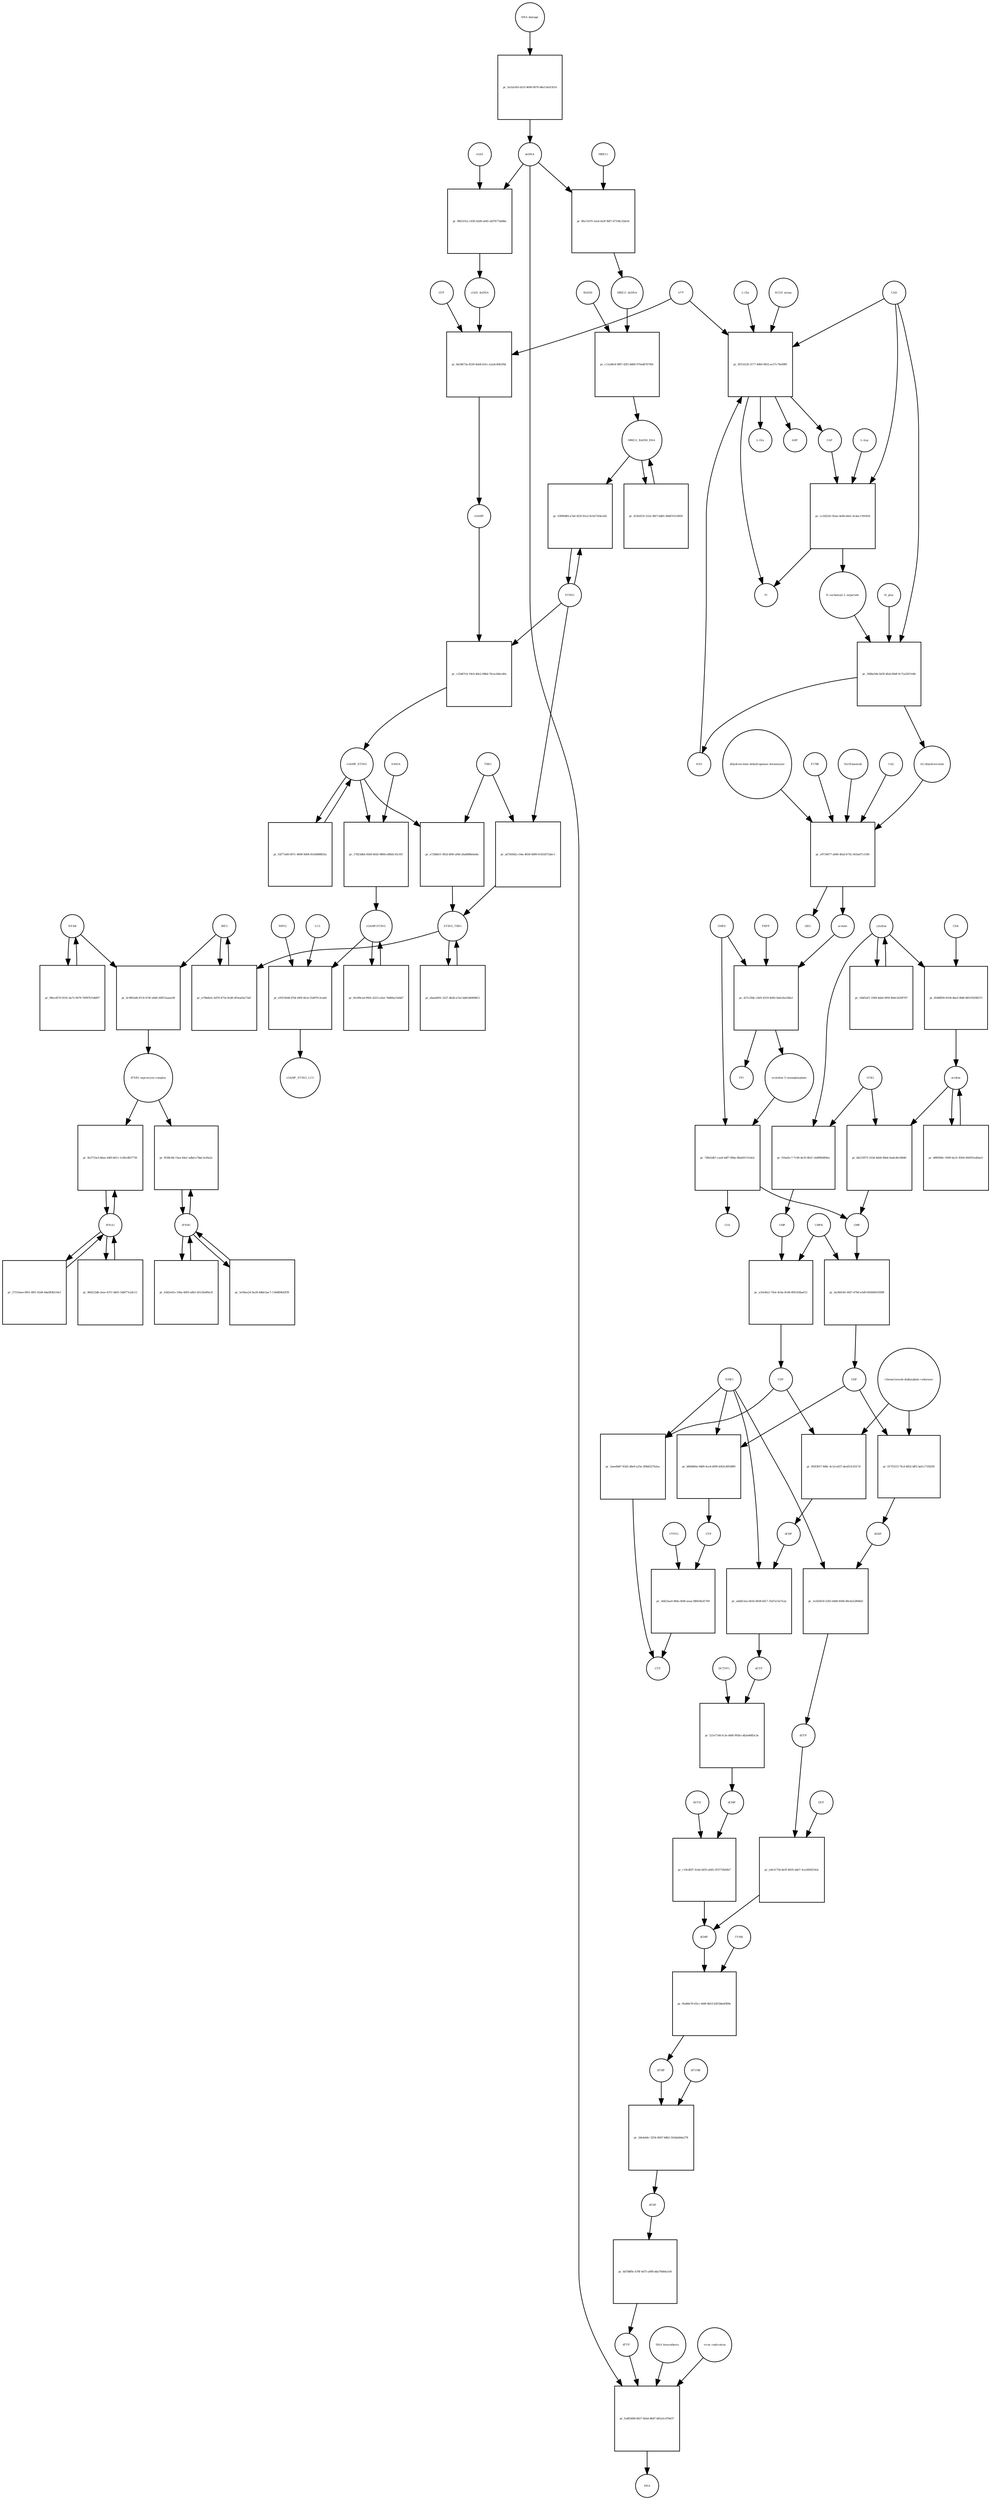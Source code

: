 strict digraph  {
"NF-kB" [annotation="urn_miriam_obo.go_GO%3A0071159", bipartite=0, cls=complex, fontsize=4, label="NF-kB", shape=circle];
"pr_4c9852d6-d7c8-474f-a9d0-26ff15aaea38" [annotation="", bipartite=1, cls=process, fontsize=4, label="pr_4c9852d6-d7c8-474f-a9d0-26ff15aaea38", shape=square];
"IFNB1 expression complex" [annotation="", bipartite=0, cls=complex, fontsize=4, label="IFNB1 expression complex", shape=circle];
IRF3 [annotation="urn_miriam_hgnc_6118|urn_miriam_uniprot_Q14653|urn_miriam_ensembl_ENSG00000126456|urn_miriam_refseq_NM_001571|urn_miriam_hgnc.symbol_IRF3|urn_miriam_ncbigene_3661", bipartite=0, cls="macromolecule multimer", fontsize=4, label=IRF3, shape=circle];
dCDP [annotation="urn_miriam_obo.chebi_CHEBI%3A28846", bipartite=0, cls="simple chemical", fontsize=4, label=dCDP, shape=circle];
"pr_addd12ea-b61b-4838-b617-35d7a15e7e2a" [annotation="", bipartite=1, cls=process, fontsize=4, label="pr_addd12ea-b61b-4838-b617-35d7a15e7e2a", shape=square];
dCTP [annotation="urn_miriam_obo.chebi_CHEBI%3A16311", bipartite=0, cls="simple chemical", fontsize=4, label=dCTP, shape=circle];
NME1 [annotation="urn_miriam_uniprot_P15531|urn_miriam_hgnc_7849", bipartite=0, cls=macromolecule, fontsize=4, label=NME1, shape=circle];
uridine [annotation="urn_miriam_obo.chebi_CHEBI%3A16704", bipartite=0, cls="simple chemical", fontsize=4, label=uridine, shape=circle];
"pr_bb233975-163d-4dd4-9bb4-0ada3bcfd846" [annotation="", bipartite=1, cls=process, fontsize=4, label="pr_bb233975-163d-4dd4-9bb4-0ada3bcfd846", shape=square];
UMP [annotation="urn_miriam_obo.chebi_CHEBI%3A57865", bipartite=0, cls="simple chemical", fontsize=4, label=UMP, shape=circle];
UCK2 [annotation="urn_miriam_uniprot_Q9HA47|urn_miriam_hgnc_HGNC%3A12562", bipartite=0, cls=macromolecule, fontsize=4, label=UCK2, shape=circle];
"orotidine 5'-monophosphate" [annotation="urn_miriam_obo.chebi_CHEBI%3A15842", bipartite=0, cls="simple chemical", fontsize=4, label="orotidine 5'-monophosphate", shape=circle];
"pr_7d9a5db7-caab-4df7-90ba-86ab911514e4" [annotation="", bipartite=1, cls=process, fontsize=4, label="pr_7d9a5db7-caab-4df7-90ba-86ab911514e4", shape=square];
UMPS [annotation="urn_miriam_ncbigene_7372|urn_miriam_refseq_NM_000373|urn_miriam_hgnc.symbol_UMPS|urn_miriam_hgnc_12563|urn_miriam_ensembl_ENSG00000114491|urn_miriam_uniprot_P11172", bipartite=0, cls="macromolecule multimer", fontsize=4, label=UMPS, shape=circle];
CO2 [annotation="urn_miriam_obo.chebi_CHEBI%3A16526", bipartite=0, cls="simple chemical", fontsize=4, label=CO2, shape=circle];
UTP [annotation="urn_miriam_obo.chebi_CHEBI%3A15713", bipartite=0, cls="simple chemical", fontsize=4, label=UTP, shape=circle];
"pr_3d423aa4-964a-4fd0-aeaa-f8843fed1769" [annotation="", bipartite=1, cls=process, fontsize=4, label="pr_3d423aa4-964a-4fd0-aeaa-f8843fed1769", shape=square];
CTP [annotation="urn_miriam_obo.chebi_CHEBI%3A17677", bipartite=0, cls="simple chemical", fontsize=4, label=CTP, shape=circle];
CTPS1 [annotation="urn_miriam_hgnc_HGNC%3A2519|urn_miriam_uniprot_P17812", bipartite=0, cls=macromolecule, fontsize=4, label=CTPS1, shape=circle];
UDP [annotation="urn_miriam_obo.chebi_CHEBI%3A17659", bipartite=0, cls="simple chemical", fontsize=4, label=UDP, shape=circle];
"pr_017f3215-7fcd-4852-bff2-befc171f4295" [annotation="", bipartite=1, cls=process, fontsize=4, label="pr_017f3215-7fcd-4852-bff2-befc171f4295", shape=square];
dUDP [annotation="urn_miriam_obo.chebi_CHEBI%3A28850", bipartite=0, cls="simple chemical", fontsize=4, label=dUDP, shape=circle];
"ribonucleoside-diphosphate reductase" [annotation="urn_miriam_brenda_1.17.4.1|urn_miriam_obo.go_GO%3A0005971", bipartite=0, cls=complex, fontsize=4, label="ribonucleoside-diphosphate reductase", shape=circle];
IFNB1 [annotation="urn_miriam_ensembl_ENSG00000171855|urn_miriam_hgnc.symbol_IFNB1|urn_miriam_hgnc_5434|urn_miriam_uniprot_P01574|urn_miriam_refseq_NM_002176|urn_miriam_ncbigene_3456", bipartite=0, cls=macromolecule, fontsize=4, label=IFNB1, shape=circle];
"pr_ff2f8c84-15aa-44a1-adbd-e7bbc2a30a2c" [annotation="", bipartite=1, cls=process, fontsize=4, label="pr_ff2f8c84-15aa-44a1-adbd-e7bbc2a30a2c", shape=square];
"pr_4a38d144-3647-479d-a5d9-092668105098" [annotation="", bipartite=1, cls=process, fontsize=4, label="pr_4a38d144-3647-479d-a5d9-092668105098", shape=square];
CMPK [annotation="urn_miriam_uniprot_P30085|urn_miriam_hgnc_HGNC%3A18170", bipartite=0, cls=macromolecule, fontsize=4, label=CMPK, shape=circle];
"cGAMP-STING" [annotation="", bipartite=0, cls=complex, fontsize=4, label="cGAMP-STING", shape=circle];
"pr_9e189cad-99d1-4223-a3ee-76d66a1544d7" [annotation="", bipartite=1, cls=process, fontsize=4, label="pr_9e189cad-99d1-4223-a3ee-76d66a1544d7", shape=square];
IFNA1 [annotation="urn_miriam_hgnc.symbol_IFNA1|urn_miriam_ncbigene_3439|urn_miriam_refseq_NM_024013|urn_miriam_uniprot_P01562|urn_miriam_hgnc_5417|urn_miriam_ensembl_ENSG00000197919", bipartite=0, cls=macromolecule, fontsize=4, label=IFNA1, shape=circle];
"pr_9e2733a3-b6ae-44f0-b611-1c0b1d837756" [annotation="", bipartite=1, cls=process, fontsize=4, label="pr_9e2733a3-b6ae-44f0-b611-1c0b1d837756", shape=square];
"pr_488584fc-5009-4a31-8304-004591a40ae3" [annotation="", bipartite=1, cls=process, fontsize=4, label="pr_488584fc-5009-4a31-8304-004591a40ae3", shape=square];
CDP [annotation="urn_miriam_obo.chebi_CHEBI%3A17239", bipartite=0, cls="simple chemical", fontsize=4, label=CDP, shape=circle];
"pr_f83f3657-9d8c-4c1d-a027-dee813c9317d" [annotation="", bipartite=1, cls=process, fontsize=4, label="pr_f83f3657-9d8c-4c1d-a027-dee813c9317d", shape=square];
"pr_2aee6b87-83d2-48e9-a25a-5f0b6327b2ea" [annotation="", bipartite=1, cls=process, fontsize=4, label="pr_2aee6b87-83d2-48e9-a25a-5f0b6327b2ea", shape=square];
dTDP [annotation="urn_miriam_obo.chebi_CHEBI%3A18075", bipartite=0, cls="simple chemical", fontsize=4, label=dTDP, shape=circle];
"pr_6d7d8f8c-b78f-4d73-a9f8-dda79d44a1e8" [annotation="", bipartite=1, cls=process, fontsize=4, label="pr_6d7d8f8c-b78f-4d73-a9f8-dda79d44a1e8", shape=square];
dTTP [annotation="urn_miriam_obo.chebi_CHEBI%3A18077", bipartite=0, cls="simple chemical", fontsize=4, label=dTTP, shape=circle];
CMP [annotation="urn_miriam_obo.chebi_CHEBI%3A17361", bipartite=0, cls="simple chemical", fontsize=4, label=CMP, shape=circle];
"pr_a33e4fa2-745e-4c8a-9c9d-0f9c028aef12" [annotation="", bipartite=1, cls=process, fontsize=4, label="pr_a33e4fa2-745e-4c8a-9c9d-0f9c028aef12", shape=square];
dUMP [annotation="urn_miriam_obo.chebi_CHEBI%3A17622", bipartite=0, cls="simple chemical", fontsize=4, label=dUMP, shape=circle];
"pr_f6a88a76-63cc-444f-8b53-b2f1b6a8300e" [annotation="", bipartite=1, cls=process, fontsize=4, label="pr_f6a88a76-63cc-444f-8b53-b2f1b6a8300e", shape=square];
dTMP [annotation="urn_miriam_obo.chebi_CHEBI%3A17013", bipartite=0, cls="simple chemical", fontsize=4, label=dTMP, shape=circle];
TYMS [annotation="urn_miriam_uniprot_P04818|urn_miriam_hgnc_HGNC%3A12441", bipartite=0, cls=macromolecule, fontsize=4, label=TYMS, shape=circle];
dsDNA [annotation="urn_miriam_obo.chebi_CHEBI%3A75909", bipartite=0, cls="simple chemical", fontsize=4, label=dsDNA, shape=circle];
"pr_fa48349d-6027-40a4-86d7-b81a5c47b637" [annotation="", bipartite=1, cls=process, fontsize=4, label="pr_fa48349d-6027-40a4-86d7-b81a5c47b637", shape=square];
DNA [annotation="", bipartite=0, cls="nucleic acid feature", fontsize=4, label=DNA, shape=circle];
"DNA biosynthesis" [annotation="urn_miriam_obo.go_GO%3A0071897", bipartite=0, cls=phenotype, fontsize=4, label="DNA biosynthesis", shape=circle];
"virus replication" [annotation="urn_miriam_obo.go_GO%3A0019079", bipartite=0, cls=phenotype, fontsize=4, label="virus replication", shape=circle];
MRE11_RAD50_DNA [annotation="", bipartite=0, cls=complex, fontsize=4, label=MRE11_RAD50_DNA, shape=circle];
"pr_410a921f-222e-4fb7-bdb5-5b8d7e514950" [annotation="", bipartite=1, cls=process, fontsize=4, label="pr_410a921f-222e-4fb7-bdb5-5b8d7e514950", shape=square];
"pr_521e7146-fc3e-466f-993b-c4b3e6083c3e" [annotation="", bipartite=1, cls=process, fontsize=4, label="pr_521e7146-fc3e-466f-993b-c4b3e6083c3e", shape=square];
dCMP [annotation="urn_miriam_obo.chebi_CHEBI%3A15918", bipartite=0, cls="simple chemical", fontsize=4, label=dCMP, shape=circle];
DCTPP1 [annotation="urn_miriam_uniprot_Q9H773|urn_miriam_hgnc_HGNC%3A28777", bipartite=0, cls=macromolecule, fontsize=4, label=DCTPP1, shape=circle];
"pr_5e58ae24-9a28-4d8d-bac7-134d894d3f39" [annotation="", bipartite=1, cls=process, fontsize=4, label="pr_5e58ae24-9a28-4d8d-bac7-134d894d3f39", shape=square];
"pr_63d2e41e-106a-4005-a8b1-d512fa6f6e2f" [annotation="", bipartite=1, cls=process, fontsize=4, label="pr_63d2e41e-106a-4005-a8b1-d512fa6f6e2f", shape=square];
ATP [annotation="urn_miriam_obo.chebi_CHEBI%3A15422", bipartite=0, cls="simple chemical", fontsize=4, label=ATP, shape=circle];
"pr_bb34673a-8230-4eb8-b31c-a2a4c40b1f6d" [annotation="", bipartite=1, cls=process, fontsize=4, label="pr_bb34673a-8230-4eb8-b31c-a2a4c40b1f6d", shape=square];
GTP [annotation="urn_miriam_obo.chebi_CHEBI%3A15996", bipartite=0, cls="simple chemical", fontsize=4, label=GTP, shape=circle];
cGAMP [annotation="urn_miriam_obo.chebi_CHEBI%3A75947", bipartite=0, cls="simple chemical", fontsize=4, label=cGAMP, shape=circle];
cGAS_dsDNA [annotation=urn_miriam_pubmed_28363908, bipartite=0, cls=complex, fontsize=4, label=cGAS_dsDNA, shape=circle];
cytidine [annotation="urn_miriam_obo.chebi_CHEBI%3A17562", bipartite=0, cls="simple chemical", fontsize=4, label=cytidine, shape=circle];
"pr_f16ad1c7-7c69-4e35-8b1f-14df96fd69ee" [annotation="", bipartite=1, cls=process, fontsize=4, label="pr_f16ad1c7-7c69-4e35-8b1f-14df96fd69ee", shape=square];
"pr_c25467c6-19c6-40e2-99bd-70cec60ecd0a" [annotation="", bipartite=1, cls=process, fontsize=4, label="pr_c25467c6-19c6-40e2-99bd-70cec60ecd0a", shape=square];
STING [annotation=urn_miriam_uniprot_Q86WV6, bipartite=0, cls="macromolecule multimer", fontsize=4, label=STING, shape=circle];
cGAMP_STING [annotation="urn_miriam_obo.go_GO%3A1990231", bipartite=0, cls=complex, fontsize=4, label=cGAMP_STING, shape=circle];
"L-Gln" [annotation="urn_miriam_obo.chebi_CHEBI%3A18050", bipartite=0, cls="simple chemical", fontsize=4, label="L-Gln", shape=circle];
"pr_0f314126-3177-40b9-9832-ac57c79e09f0" [annotation="", bipartite=1, cls=process, fontsize=4, label="pr_0f314126-3177-40b9-9832-ac57c79e09f0", shape=square];
CAP [annotation="urn_miriam_obo.chebi_CHEBI%3A17672", bipartite=0, cls="simple chemical", fontsize=4, label=CAP, shape=circle];
CAD [annotation="urn_miriam_refseq_NM_001306079|urn_miriam_hgnc_1424|urn_miriam_hgnc.symbol_CAD|urn_miriam_uniprot_P27708|urn_miriam_ncbigene_790|urn_miriam_ensembl_ENSG00000084774", bipartite=0, cls=macromolecule, fontsize=4, label=CAD, shape=circle];
HCO3_minus [annotation="urn_miriam_obo.chebi_CHEBI%3A17544", bipartite=0, cls="simple chemical", fontsize=4, label=HCO3_minus, shape=circle];
H2O [annotation="urn_miriam_obo.chebi_CHEBI%3A15377", bipartite=0, cls="simple chemical", fontsize=4, label=H2O, shape=circle];
"L-Glu" [annotation="urn_miriam_obo.chebi_CHEBI%3A16015", bipartite=0, cls="simple chemical", fontsize=4, label="L-Glu", shape=circle];
ADP [annotation="urn_miriam_obo.chebi_CHEBI%3A16761", bipartite=0, cls="simple chemical", fontsize=4, label=ADP, shape=circle];
Pi [annotation="urn_miriam_obo.chebi_CHEBI%3A18367", bipartite=0, cls="simple chemical", fontsize=4, label=Pi, shape=circle];
"pr_bfb8480a-9489-4ce4-bf99-d363c80548f9" [annotation="", bipartite=1, cls=process, fontsize=4, label="pr_bfb8480a-9489-4ce4-bf99-d363c80548f9", shape=square];
"N-carbamoyl-L-aspartate" [annotation="urn_miriam_obo.chebi_CHEBI%3A32814", bipartite=0, cls="simple chemical", fontsize=4, label="N-carbamoyl-L-aspartate", shape=circle];
"pr_394be59e-b03f-4fab-80df-0c71a2937e6b" [annotation="", bipartite=1, cls=process, fontsize=4, label="pr_394be59e-b03f-4fab-80df-0c71a2937e6b", shape=square];
"(S)-dihydroorotate" [annotation="urn_miriam_obo.chebi_CHEBI%3A30864", bipartite=0, cls="simple chemical", fontsize=4, label="(S)-dihydroorotate", shape=circle];
H_plus [annotation="urn_miriam_obo.chebi_CHEBI%3A15378", bipartite=0, cls="simple chemical", fontsize=4, label=H_plus, shape=circle];
"pr_99ecd570-9191-4a72-9079-76997b7e8d97" [annotation="", bipartite=1, cls=process, fontsize=4, label="pr_99ecd570-9191-4a72-9079-76997b7e8d97", shape=square];
"pr_9b0223db-2eee-437c-b601-5dbf77e2dc12" [annotation="", bipartite=1, cls=process, fontsize=4, label="pr_9b0223db-2eee-437c-b601-5dbf77e2dc12", shape=square];
TBK1 [annotation="urn_miriam_hgnc.symbol_TBK1|urn_miriam_ensembl_ENSG00000183735|urn_miriam_uniprot_Q9UHD2|urn_miriam_refseq_NM_013254|urn_miriam_hgnc_11584|urn_miriam_ncbigene_29110", bipartite=0, cls=macromolecule, fontsize=4, label=TBK1, shape=circle];
"pr_e728b651-9f2d-4f60-af6d-26a8888ebe8a" [annotation="", bipartite=1, cls=process, fontsize=4, label="pr_e728b651-9f2d-4f60-af6d-26a8888ebe8a", shape=square];
STING_TBK1 [annotation=urn_miriam_pubmed_30842653, bipartite=0, cls=complex, fontsize=4, label=STING_TBK1, shape=circle];
"pr_63900df4-a7a6-452f-81a3-0c0a7204ce82" [annotation="", bipartite=1, cls=process, fontsize=4, label="pr_63900df4-a7a6-452f-81a3-0c0a7204ce82", shape=square];
"pr_27510aee-6f61-4f61-92d4-4da083b154cf" [annotation="", bipartite=1, cls=process, fontsize=4, label="pr_27510aee-6f61-4f61-92d4-4da083b154cf", shape=square];
"pr_f8b5101a-1456-42d9-a845-afd7677ab8be" [annotation="", bipartite=1, cls=process, fontsize=4, label="pr_f8b5101a-1456-42d9-a845-afd7677ab8be", shape=square];
cGAS [annotation="urn_miriam_ensembl_ENSG00000164430|urn_miriam_hgnc_21367|urn_miriam_ncbigene_115004|urn_miriam_uniprot_Q8N884|urn_miriam_hgnc.symbol_CGAS|urn_miriam_refseq_NM_138441", bipartite=0, cls=macromolecule, fontsize=4, label=cGAS, shape=circle];
"pr_ebaab091-3227-4b2b-a7a2-bd0cb6969811" [annotation="", bipartite=1, cls=process, fontsize=4, label="pr_ebaab091-3227-4b2b-a7a2-bd0cb6969811", shape=square];
orotate [annotation="urn_miriam_obo.chebi_CHEBI%3A30839", bipartite=0, cls="simple chemical", fontsize=4, label=orotate, shape=circle];
"pr_427c294c-cb05-4319-8285-9afe2fa328a3" [annotation="", bipartite=1, cls=process, fontsize=4, label="pr_427c294c-cb05-4319-8285-9afe2fa328a3", shape=square];
PRPP [annotation="urn_miriam_obo.chebi_CHEBI%3A17111", bipartite=0, cls="simple chemical", fontsize=4, label=PRPP, shape=circle];
PPi [annotation="urn_miriam_obo.chebi_CHEBI%3A18361", bipartite=0, cls="simple chemical", fontsize=4, label=PPi, shape=circle];
"pr_16bf2ef1-3369-4da6-985f-80dc2430f767" [annotation="", bipartite=1, cls=process, fontsize=4, label="pr_16bf2ef1-3369-4da6-985f-80dc2430f767", shape=square];
"pr_a79b4b3c-6d70-475e-8c80-4f5ea62a73d1" [annotation="", bipartite=1, cls=process, fontsize=4, label="pr_a79b4b3c-6d70-475e-8c80-4f5ea62a73d1", shape=square];
"pr_02f77a80-407c-4608-9d04-81d3688ffd1a" [annotation="", bipartite=1, cls=process, fontsize=4, label="pr_02f77a80-407c-4608-9d04-81d3688ffd1a", shape=square];
RAD50 [annotation="urn_miriam_ncbigene_10111|urn_miriam_refseq_NM_005732|urn_miriam_uniprot_Q92878|urn_miriam_hgnc.symbol_RAD50|urn_miriam_ensembl_ENSG00000113522|urn_miriam_hgnc_9816", bipartite=0, cls="macromolecule multimer", fontsize=4, label=RAD50, shape=circle];
"pr_c11a48c8-9f87-42f5-b860-070a4876749c" [annotation="", bipartite=1, cls=process, fontsize=4, label="pr_c11a48c8-9f87-42f5-b860-070a4876749c", shape=square];
MRE11_dsDNA [annotation="urn_miriam_obo.go_GO%3A0003690", bipartite=0, cls=complex, fontsize=4, label=MRE11_dsDNA, shape=circle];
"pr_e9734077-a840-4fad-b71b-341bef7c1590" [annotation="", bipartite=1, cls=process, fontsize=4, label="pr_e9734077-a840-4fad-b71b-341bef7c1590", shape=square];
"dihydroorotate dehydrogenase holoenzyme" [annotation="urn_miriam_ncbigene_1723|urn_miriam_hgnc_HGNC%3A2867|urn_miriam_hgnc.symbol_DHODH", bipartite=0, cls="simple chemical", fontsize=4, label="dihydroorotate dehydrogenase holoenzyme", shape=circle];
P1788 [annotation=urn_miriam_pubmed_31740051, bipartite=0, cls="simple chemical", fontsize=4, label=P1788, shape=circle];
Teriflunomide [annotation=urn_miriam_drugbank_DB08880, bipartite=0, cls="simple chemical", fontsize=4, label=Teriflunomide, shape=circle];
CoQ [annotation="urn_miriam_obo.chebi_CHEBI%3A16389", bipartite=0, cls="simple chemical", fontsize=4, label=CoQ, shape=circle];
QH2 [annotation="urn_miriam_obo.chebi_CHEBI%3A17976", bipartite=0, cls="simple chemical", fontsize=4, label=QH2, shape=circle];
"pr_1e3d3618-5283-44d0-8566-86c6a52806d3" [annotation="", bipartite=1, cls=process, fontsize=4, label="pr_1e3d3618-5283-44d0-8566-86c6a52806d3", shape=square];
dUTP [annotation="urn_miriam_obo.chebi_CHEBI%3A17625", bipartite=0, cls="simple chemical", fontsize=4, label=dUTP, shape=circle];
"pr_8548ff00-8194-4ba5-9b8f-8851f0298373" [annotation="", bipartite=1, cls=process, fontsize=4, label="pr_8548ff00-8194-4ba5-9b8f-8851f0298373", shape=square];
CDA [annotation="urn_miriam_uniprot_P32320|urn_miriam_ncbigene_978|urn_miriam_refseq_NM_001785|urn_miriam_ensembl_ENSG00000158825|urn_miriam_hgnc.symbol_CDA|urn_miriam_hgnc_1712", bipartite=0, cls=macromolecule, fontsize=4, label=CDA, shape=circle];
"pr_a9e2175b-8e5f-4835-a6b7-3ca34942542e" [annotation="", bipartite=1, cls=process, fontsize=4, label="pr_a9e2175b-8e5f-4835-a6b7-3ca34942542e", shape=square];
DUT [annotation="urn_miriam_hgnc_HGNC%3A3078|urn_miriam_uniprot_P33316", bipartite=0, cls=macromolecule, fontsize=4, label=DUT, shape=circle];
"pr_e9315b58-d7bf-495f-8e1e-f2d97fc3cab4" [annotation="", bipartite=1, cls=process, fontsize=4, label="pr_e9315b58-d7bf-495f-8e1e-f2d97fc3cab4", shape=square];
LC3 [annotation="", bipartite=0, cls=macromolecule, fontsize=4, label=LC3, shape=circle];
cGAMP_STING_LC3 [annotation="", bipartite=0, cls=complex, fontsize=4, label=cGAMP_STING_LC3, shape=circle];
WIPI2 [annotation="urn_miriam_refseq_NM_015610|urn_miriam_hgnc_32225|urn_miriam_hgnc.symbol_WIPI2|urn_miriam_ensembl_ENSG00000157954|urn_miriam_ncbigene_26100|urn_miriam_uniprot_Q9Y4P8", bipartite=0, cls=macromolecule, fontsize=4, label=WIPI2, shape=circle];
"pr_cc2d2241-82ae-4e6b-b0a1-6cdac139165d" [annotation="", bipartite=1, cls=process, fontsize=4, label="pr_cc2d2241-82ae-4e6b-b0a1-6cdac139165d", shape=square];
"L-Asp" [annotation="urn_miriam_obo.chebi_CHEBI%3A29991", bipartite=0, cls="simple chemical", fontsize=4, label="L-Asp", shape=circle];
"pr_8fa11b79-1eed-4a3f-9bf7-d7194c32dcfe" [annotation="", bipartite=1, cls=process, fontsize=4, label="pr_8fa11b79-1eed-4a3f-9bf7-d7194c32dcfe", shape=square];
MRE11 [annotation="urn_miriam_hgnc.symbol_MRE11|urn_miriam_ncbigene_4361|urn_miriam_uniprot_P49959|urn_miriam_ensembl_ENSG00000020922|urn_miriam_refseq_NM_005591|urn_miriam_hgnc_7230", bipartite=0, cls="macromolecule multimer", fontsize=4, label=MRE11, shape=circle];
"pr_2de4ebfc-3254-4947-b8b2-543dabb6a278" [annotation="", bipartite=1, cls=process, fontsize=4, label="pr_2de4ebfc-3254-4947-b8b2-543dabb6a278", shape=square];
dTYMK [annotation="urn_miriam_uniprot_P23919|urn_miriam_hgnc_HGNC%3A3061", bipartite=0, cls=macromolecule, fontsize=4, label=dTYMK, shape=circle];
"pr_17823db4-05b9-4620-9884-e8fb0c35c91f" [annotation="", bipartite=1, cls=process, fontsize=4, label="pr_17823db4-05b9-4620-9884-e8fb0c35c91f", shape=square];
SAR1A [annotation="urn_miriam_uniprot_Q9NR31|urn_miriam_ensembl_ENSG00000079332|urn_miriam_hgnc_10534|urn_miriam_hgnc.symbol_SAR1A|urn_miriam_refseq_NM_001142648|urn_miriam_ncbigene_56681", bipartite=0, cls=macromolecule, fontsize=4, label=SAR1A, shape=circle];
"pr_a67b50d2-c54a-4658-9d99-61452072dec1" [annotation="", bipartite=1, cls=process, fontsize=4, label="pr_a67b50d2-c54a-4658-9d99-61452072dec1", shape=square];
"pr_5e32e505-d51f-4690-9070-d6e15a015f14" [annotation="", bipartite=1, cls=process, fontsize=4, label="pr_5e32e505-d51f-4690-9070-d6e15a015f14", shape=square];
"DNA damage" [annotation="", bipartite=0, cls=phenotype, fontsize=4, label="DNA damage", shape=circle];
"pr_c18cdfd7-5cbd-4455-a045-2f1f71fb04b7" [annotation="", bipartite=1, cls=process, fontsize=4, label="pr_c18cdfd7-5cbd-4455-a045-2f1f71fb04b7", shape=square];
DCTD [annotation="urn_miriam_uniprot_P32321|urn_miriam_hgnc_HGNC%3A2710", bipartite=0, cls=macromolecule, fontsize=4, label=DCTD, shape=circle];
"NF-kB" -> "pr_4c9852d6-d7c8-474f-a9d0-26ff15aaea38"  [annotation="", interaction_type=consumption];
"NF-kB" -> "pr_99ecd570-9191-4a72-9079-76997b7e8d97"  [annotation="", interaction_type=consumption];
"pr_4c9852d6-d7c8-474f-a9d0-26ff15aaea38" -> "IFNB1 expression complex"  [annotation="", interaction_type=production];
"IFNB1 expression complex" -> "pr_ff2f8c84-15aa-44a1-adbd-e7bbc2a30a2c"  [annotation=urn_miriam_pubmed_20610653, interaction_type=stimulation];
"IFNB1 expression complex" -> "pr_9e2733a3-b6ae-44f0-b611-1c0b1d837756"  [annotation=urn_miriam_pubmed_16979567, interaction_type=stimulation];
IRF3 -> "pr_4c9852d6-d7c8-474f-a9d0-26ff15aaea38"  [annotation="", interaction_type=consumption];
IRF3 -> "pr_a79b4b3c-6d70-475e-8c80-4f5ea62a73d1"  [annotation="", interaction_type=consumption];
dCDP -> "pr_addd12ea-b61b-4838-b617-35d7a15e7e2a"  [annotation="", interaction_type=consumption];
"pr_addd12ea-b61b-4838-b617-35d7a15e7e2a" -> dCTP  [annotation="", interaction_type=production];
dCTP -> "pr_521e7146-fc3e-466f-993b-c4b3e6083c3e"  [annotation="", interaction_type=consumption];
NME1 -> "pr_addd12ea-b61b-4838-b617-35d7a15e7e2a"  [annotation=urn_miriam_pubmed_17827303, interaction_type=catalysis];
NME1 -> "pr_2aee6b87-83d2-48e9-a25a-5f0b6327b2ea"  [annotation=urn_miriam_pubmed_28458037, interaction_type=catalysis];
NME1 -> "pr_bfb8480a-9489-4ce4-bf99-d363c80548f9"  [annotation=urn_miriam_pubmed_28458037, interaction_type=catalysis];
NME1 -> "pr_1e3d3618-5283-44d0-8566-86c6a52806d3"  [annotation=urn_miriam_pubmed_17827303, interaction_type=catalysis];
uridine -> "pr_bb233975-163d-4dd4-9bb4-0ada3bcfd846"  [annotation="", interaction_type=consumption];
uridine -> "pr_488584fc-5009-4a31-8304-004591a40ae3"  [annotation="", interaction_type=consumption];
"pr_bb233975-163d-4dd4-9bb4-0ada3bcfd846" -> UMP  [annotation="", interaction_type=production];
UMP -> "pr_4a38d144-3647-479d-a5d9-092668105098"  [annotation="", interaction_type=consumption];
UCK2 -> "pr_bb233975-163d-4dd4-9bb4-0ada3bcfd846"  [annotation=urn_miriam_pubmed_15130468, interaction_type=catalysis];
UCK2 -> "pr_f16ad1c7-7c69-4e35-8b1f-14df96fd69ee"  [annotation=urn_miriam_pubmed_15130468, interaction_type=catalysis];
"orotidine 5'-monophosphate" -> "pr_7d9a5db7-caab-4df7-90ba-86ab911514e4"  [annotation="", interaction_type=consumption];
"pr_7d9a5db7-caab-4df7-90ba-86ab911514e4" -> UMP  [annotation="", interaction_type=production];
"pr_7d9a5db7-caab-4df7-90ba-86ab911514e4" -> CO2  [annotation="", interaction_type=production];
UMPS -> "pr_7d9a5db7-caab-4df7-90ba-86ab911514e4"  [annotation=urn_miriam_reactome_REACT_1698, interaction_type=catalysis];
UMPS -> "pr_427c294c-cb05-4319-8285-9afe2fa328a3"  [annotation=urn_miriam_reactome_REACT_1698, interaction_type=catalysis];
UTP -> "pr_3d423aa4-964a-4fd0-aeaa-f8843fed1769"  [annotation="", interaction_type=consumption];
"pr_3d423aa4-964a-4fd0-aeaa-f8843fed1769" -> CTP  [annotation="", interaction_type=production];
CTPS1 -> "pr_3d423aa4-964a-4fd0-aeaa-f8843fed1769"  [annotation=urn_miriam_pubmed_5411547, interaction_type=catalysis];
UDP -> "pr_017f3215-7fcd-4852-bff2-befc171f4295"  [annotation="", interaction_type=consumption];
UDP -> "pr_bfb8480a-9489-4ce4-bf99-d363c80548f9"  [annotation="", interaction_type=consumption];
"pr_017f3215-7fcd-4852-bff2-befc171f4295" -> dUDP  [annotation="", interaction_type=production];
dUDP -> "pr_1e3d3618-5283-44d0-8566-86c6a52806d3"  [annotation="", interaction_type=consumption];
"ribonucleoside-diphosphate reductase" -> "pr_017f3215-7fcd-4852-bff2-befc171f4295"  [annotation=urn_miriam_pubmed_24809024, interaction_type=catalysis];
"ribonucleoside-diphosphate reductase" -> "pr_f83f3657-9d8c-4c1d-a027-dee813c9317d"  [annotation=urn_miriam_pubmed_24809024, interaction_type=catalysis];
IFNB1 -> "pr_ff2f8c84-15aa-44a1-adbd-e7bbc2a30a2c"  [annotation="", interaction_type=consumption];
IFNB1 -> "pr_5e58ae24-9a28-4d8d-bac7-134d894d3f39"  [annotation="", interaction_type=consumption];
IFNB1 -> "pr_63d2e41e-106a-4005-a8b1-d512fa6f6e2f"  [annotation="", interaction_type=consumption];
"pr_ff2f8c84-15aa-44a1-adbd-e7bbc2a30a2c" -> IFNB1  [annotation="", interaction_type=production];
"pr_4a38d144-3647-479d-a5d9-092668105098" -> UDP  [annotation="", interaction_type=production];
CMPK -> "pr_4a38d144-3647-479d-a5d9-092668105098"  [annotation=urn_miriam_pubmed_10462544, interaction_type=catalysis];
CMPK -> "pr_a33e4fa2-745e-4c8a-9c9d-0f9c028aef12"  [annotation=urn_miriam_pubmed_10462544, interaction_type=catalysis];
"cGAMP-STING" -> "pr_9e189cad-99d1-4223-a3ee-76d66a1544d7"  [annotation="", interaction_type=consumption];
"cGAMP-STING" -> "pr_e9315b58-d7bf-495f-8e1e-f2d97fc3cab4"  [annotation="", interaction_type=consumption];
"pr_9e189cad-99d1-4223-a3ee-76d66a1544d7" -> "cGAMP-STING"  [annotation="", interaction_type=production];
IFNA1 -> "pr_9e2733a3-b6ae-44f0-b611-1c0b1d837756"  [annotation="", interaction_type=consumption];
IFNA1 -> "pr_9b0223db-2eee-437c-b601-5dbf77e2dc12"  [annotation="", interaction_type=consumption];
IFNA1 -> "pr_27510aee-6f61-4f61-92d4-4da083b154cf"  [annotation="", interaction_type=consumption];
"pr_9e2733a3-b6ae-44f0-b611-1c0b1d837756" -> IFNA1  [annotation="", interaction_type=production];
"pr_488584fc-5009-4a31-8304-004591a40ae3" -> uridine  [annotation="", interaction_type=production];
CDP -> "pr_f83f3657-9d8c-4c1d-a027-dee813c9317d"  [annotation="", interaction_type=consumption];
CDP -> "pr_2aee6b87-83d2-48e9-a25a-5f0b6327b2ea"  [annotation="", interaction_type=consumption];
"pr_f83f3657-9d8c-4c1d-a027-dee813c9317d" -> dCDP  [annotation="", interaction_type=production];
"pr_2aee6b87-83d2-48e9-a25a-5f0b6327b2ea" -> CTP  [annotation="", interaction_type=production];
dTDP -> "pr_6d7d8f8c-b78f-4d73-a9f8-dda79d44a1e8"  [annotation="", interaction_type=consumption];
"pr_6d7d8f8c-b78f-4d73-a9f8-dda79d44a1e8" -> dTTP  [annotation="", interaction_type=production];
dTTP -> "pr_fa48349d-6027-40a4-86d7-b81a5c47b637"  [annotation="", interaction_type=consumption];
CMP -> "pr_a33e4fa2-745e-4c8a-9c9d-0f9c028aef12"  [annotation="", interaction_type=consumption];
"pr_a33e4fa2-745e-4c8a-9c9d-0f9c028aef12" -> CDP  [annotation="", interaction_type=production];
dUMP -> "pr_f6a88a76-63cc-444f-8b53-b2f1b6a8300e"  [annotation="", interaction_type=consumption];
"pr_f6a88a76-63cc-444f-8b53-b2f1b6a8300e" -> dTMP  [annotation="", interaction_type=production];
dTMP -> "pr_2de4ebfc-3254-4947-b8b2-543dabb6a278"  [annotation="", interaction_type=consumption];
TYMS -> "pr_f6a88a76-63cc-444f-8b53-b2f1b6a8300e"  [annotation=urn_miriam_pubmed_3099389, interaction_type=catalysis];
dsDNA -> "pr_fa48349d-6027-40a4-86d7-b81a5c47b637"  [annotation="", interaction_type=consumption];
dsDNA -> "pr_f8b5101a-1456-42d9-a845-afd7677ab8be"  [annotation="", interaction_type=consumption];
dsDNA -> "pr_8fa11b79-1eed-4a3f-9bf7-d7194c32dcfe"  [annotation="", interaction_type=consumption];
"pr_fa48349d-6027-40a4-86d7-b81a5c47b637" -> DNA  [annotation="", interaction_type=production];
"DNA biosynthesis" -> "pr_fa48349d-6027-40a4-86d7-b81a5c47b637"  [annotation="", interaction_type=catalysis];
"virus replication" -> "pr_fa48349d-6027-40a4-86d7-b81a5c47b637"  [annotation="", interaction_type=inhibition];
MRE11_RAD50_DNA -> "pr_410a921f-222e-4fb7-bdb5-5b8d7e514950"  [annotation="", interaction_type=consumption];
MRE11_RAD50_DNA -> "pr_63900df4-a7a6-452f-81a3-0c0a7204ce82"  [annotation=urn_miriam_pubmed_23388631, interaction_type=catalysis];
"pr_410a921f-222e-4fb7-bdb5-5b8d7e514950" -> MRE11_RAD50_DNA  [annotation="", interaction_type=production];
"pr_521e7146-fc3e-466f-993b-c4b3e6083c3e" -> dCMP  [annotation="", interaction_type=production];
dCMP -> "pr_c18cdfd7-5cbd-4455-a045-2f1f71fb04b7"  [annotation="", interaction_type=consumption];
DCTPP1 -> "pr_521e7146-fc3e-466f-993b-c4b3e6083c3e"  [annotation=urn_miriam_pubmed_13788541, interaction_type=catalysis];
"pr_5e58ae24-9a28-4d8d-bac7-134d894d3f39" -> IFNB1  [annotation="", interaction_type=production];
"pr_63d2e41e-106a-4005-a8b1-d512fa6f6e2f" -> IFNB1  [annotation="", interaction_type=production];
ATP -> "pr_bb34673a-8230-4eb8-b31c-a2a4c40b1f6d"  [annotation="", interaction_type=consumption];
ATP -> "pr_0f314126-3177-40b9-9832-ac57c79e09f0"  [annotation="", interaction_type=consumption];
"pr_bb34673a-8230-4eb8-b31c-a2a4c40b1f6d" -> cGAMP  [annotation="", interaction_type=production];
GTP -> "pr_bb34673a-8230-4eb8-b31c-a2a4c40b1f6d"  [annotation="", interaction_type=consumption];
cGAMP -> "pr_c25467c6-19c6-40e2-99bd-70cec60ecd0a"  [annotation="", interaction_type=consumption];
cGAS_dsDNA -> "pr_bb34673a-8230-4eb8-b31c-a2a4c40b1f6d"  [annotation=urn_miriam_pubmed_29622565, interaction_type=catalysis];
cytidine -> "pr_f16ad1c7-7c69-4e35-8b1f-14df96fd69ee"  [annotation="", interaction_type=consumption];
cytidine -> "pr_16bf2ef1-3369-4da6-985f-80dc2430f767"  [annotation="", interaction_type=consumption];
cytidine -> "pr_8548ff00-8194-4ba5-9b8f-8851f0298373"  [annotation="", interaction_type=consumption];
"pr_f16ad1c7-7c69-4e35-8b1f-14df96fd69ee" -> CMP  [annotation="", interaction_type=production];
"pr_c25467c6-19c6-40e2-99bd-70cec60ecd0a" -> cGAMP_STING  [annotation="", interaction_type=production];
STING -> "pr_c25467c6-19c6-40e2-99bd-70cec60ecd0a"  [annotation="", interaction_type=consumption];
STING -> "pr_63900df4-a7a6-452f-81a3-0c0a7204ce82"  [annotation="", interaction_type=consumption];
STING -> "pr_a67b50d2-c54a-4658-9d99-61452072dec1"  [annotation="", interaction_type=consumption];
cGAMP_STING -> "pr_e728b651-9f2d-4f60-af6d-26a8888ebe8a"  [annotation="", interaction_type=consumption];
cGAMP_STING -> "pr_02f77a80-407c-4608-9d04-81d3688ffd1a"  [annotation="", interaction_type=consumption];
cGAMP_STING -> "pr_17823db4-05b9-4620-9884-e8fb0c35c91f"  [annotation="", interaction_type=consumption];
"L-Gln" -> "pr_0f314126-3177-40b9-9832-ac57c79e09f0"  [annotation="", interaction_type=consumption];
"pr_0f314126-3177-40b9-9832-ac57c79e09f0" -> CAP  [annotation="", interaction_type=production];
"pr_0f314126-3177-40b9-9832-ac57c79e09f0" -> "L-Glu"  [annotation="", interaction_type=production];
"pr_0f314126-3177-40b9-9832-ac57c79e09f0" -> ADP  [annotation="", interaction_type=production];
"pr_0f314126-3177-40b9-9832-ac57c79e09f0" -> Pi  [annotation="", interaction_type=production];
CAP -> "pr_cc2d2241-82ae-4e6b-b0a1-6cdac139165d"  [annotation="", interaction_type=consumption];
CAD -> "pr_0f314126-3177-40b9-9832-ac57c79e09f0"  [annotation=urn_miriam_reactome_REACT_73577, interaction_type=catalysis];
CAD -> "pr_394be59e-b03f-4fab-80df-0c71a2937e6b"  [annotation=urn_miriam_reactome_REACT_1698, interaction_type=catalysis];
CAD -> "pr_cc2d2241-82ae-4e6b-b0a1-6cdac139165d"  [annotation=urn_miriam_reactome_REACT_1698, interaction_type=catalysis];
HCO3_minus -> "pr_0f314126-3177-40b9-9832-ac57c79e09f0"  [annotation="", interaction_type=consumption];
H2O -> "pr_0f314126-3177-40b9-9832-ac57c79e09f0"  [annotation="", interaction_type=consumption];
"pr_bfb8480a-9489-4ce4-bf99-d363c80548f9" -> UTP  [annotation="", interaction_type=production];
"N-carbamoyl-L-aspartate" -> "pr_394be59e-b03f-4fab-80df-0c71a2937e6b"  [annotation="", interaction_type=consumption];
"pr_394be59e-b03f-4fab-80df-0c71a2937e6b" -> "(S)-dihydroorotate"  [annotation="", interaction_type=production];
"pr_394be59e-b03f-4fab-80df-0c71a2937e6b" -> H2O  [annotation="", interaction_type=production];
"(S)-dihydroorotate" -> "pr_e9734077-a840-4fad-b71b-341bef7c1590"  [annotation="", interaction_type=consumption];
H_plus -> "pr_394be59e-b03f-4fab-80df-0c71a2937e6b"  [annotation="", interaction_type=consumption];
"pr_99ecd570-9191-4a72-9079-76997b7e8d97" -> "NF-kB"  [annotation="", interaction_type=production];
"pr_9b0223db-2eee-437c-b601-5dbf77e2dc12" -> IFNA1  [annotation="", interaction_type=production];
TBK1 -> "pr_e728b651-9f2d-4f60-af6d-26a8888ebe8a"  [annotation="", interaction_type=consumption];
TBK1 -> "pr_a67b50d2-c54a-4658-9d99-61452072dec1"  [annotation="", interaction_type=consumption];
"pr_e728b651-9f2d-4f60-af6d-26a8888ebe8a" -> STING_TBK1  [annotation="", interaction_type=production];
STING_TBK1 -> "pr_ebaab091-3227-4b2b-a7a2-bd0cb6969811"  [annotation="", interaction_type=consumption];
STING_TBK1 -> "pr_a79b4b3c-6d70-475e-8c80-4f5ea62a73d1"  [annotation="urn_miriam_pubmed_22394562|urn_miriam_pubmed_25636800", interaction_type=catalysis];
"pr_63900df4-a7a6-452f-81a3-0c0a7204ce82" -> STING  [annotation="", interaction_type=production];
"pr_27510aee-6f61-4f61-92d4-4da083b154cf" -> IFNA1  [annotation="", interaction_type=production];
"pr_f8b5101a-1456-42d9-a845-afd7677ab8be" -> cGAS_dsDNA  [annotation="", interaction_type=production];
cGAS -> "pr_f8b5101a-1456-42d9-a845-afd7677ab8be"  [annotation="", interaction_type=consumption];
"pr_ebaab091-3227-4b2b-a7a2-bd0cb6969811" -> STING_TBK1  [annotation="", interaction_type=production];
orotate -> "pr_427c294c-cb05-4319-8285-9afe2fa328a3"  [annotation="", interaction_type=consumption];
"pr_427c294c-cb05-4319-8285-9afe2fa328a3" -> "orotidine 5'-monophosphate"  [annotation="", interaction_type=production];
"pr_427c294c-cb05-4319-8285-9afe2fa328a3" -> PPi  [annotation="", interaction_type=production];
PRPP -> "pr_427c294c-cb05-4319-8285-9afe2fa328a3"  [annotation="", interaction_type=consumption];
"pr_16bf2ef1-3369-4da6-985f-80dc2430f767" -> cytidine  [annotation="", interaction_type=production];
"pr_a79b4b3c-6d70-475e-8c80-4f5ea62a73d1" -> IRF3  [annotation="", interaction_type=production];
"pr_02f77a80-407c-4608-9d04-81d3688ffd1a" -> cGAMP_STING  [annotation="", interaction_type=production];
RAD50 -> "pr_c11a48c8-9f87-42f5-b860-070a4876749c"  [annotation="", interaction_type=consumption];
"pr_c11a48c8-9f87-42f5-b860-070a4876749c" -> MRE11_RAD50_DNA  [annotation="", interaction_type=production];
MRE11_dsDNA -> "pr_c11a48c8-9f87-42f5-b860-070a4876749c"  [annotation="", interaction_type=consumption];
"pr_e9734077-a840-4fad-b71b-341bef7c1590" -> orotate  [annotation="", interaction_type=production];
"pr_e9734077-a840-4fad-b71b-341bef7c1590" -> QH2  [annotation="", interaction_type=production];
"dihydroorotate dehydrogenase holoenzyme" -> "pr_e9734077-a840-4fad-b71b-341bef7c1590"  [annotation="urn_miriam_reactome_REACT_1698|urn_miriam_doi_10.1101%2F2020.03.11.983056", interaction_type=catalysis];
P1788 -> "pr_e9734077-a840-4fad-b71b-341bef7c1590"  [annotation="urn_miriam_reactome_REACT_1698|urn_miriam_doi_10.1101%2F2020.03.11.983056", interaction_type=inhibition];
Teriflunomide -> "pr_e9734077-a840-4fad-b71b-341bef7c1590"  [annotation="urn_miriam_reactome_REACT_1698|urn_miriam_doi_10.1101%2F2020.03.11.983056", interaction_type=inhibition];
CoQ -> "pr_e9734077-a840-4fad-b71b-341bef7c1590"  [annotation="", interaction_type=consumption];
"pr_1e3d3618-5283-44d0-8566-86c6a52806d3" -> dUTP  [annotation="", interaction_type=production];
dUTP -> "pr_a9e2175b-8e5f-4835-a6b7-3ca34942542e"  [annotation="", interaction_type=consumption];
"pr_8548ff00-8194-4ba5-9b8f-8851f0298373" -> uridine  [annotation="", interaction_type=production];
CDA -> "pr_8548ff00-8194-4ba5-9b8f-8851f0298373"  [annotation="urn_miriam_pubmed_7923172|urn_miriam_pubmed_15689149", interaction_type=catalysis];
"pr_a9e2175b-8e5f-4835-a6b7-3ca34942542e" -> dUMP  [annotation="", interaction_type=production];
DUT -> "pr_a9e2175b-8e5f-4835-a6b7-3ca34942542e"  [annotation=urn_miriam_pubmed_18837522, interaction_type=catalysis];
"pr_e9315b58-d7bf-495f-8e1e-f2d97fc3cab4" -> cGAMP_STING_LC3  [annotation="", interaction_type=production];
LC3 -> "pr_e9315b58-d7bf-495f-8e1e-f2d97fc3cab4"  [annotation="", interaction_type=consumption];
WIPI2 -> "pr_e9315b58-d7bf-495f-8e1e-f2d97fc3cab4"  [annotation=urn_miriam_pubmed_30842662, interaction_type=catalysis];
"pr_cc2d2241-82ae-4e6b-b0a1-6cdac139165d" -> "N-carbamoyl-L-aspartate"  [annotation="", interaction_type=production];
"pr_cc2d2241-82ae-4e6b-b0a1-6cdac139165d" -> Pi  [annotation="", interaction_type=production];
"L-Asp" -> "pr_cc2d2241-82ae-4e6b-b0a1-6cdac139165d"  [annotation="", interaction_type=consumption];
"pr_8fa11b79-1eed-4a3f-9bf7-d7194c32dcfe" -> MRE11_dsDNA  [annotation="", interaction_type=production];
MRE11 -> "pr_8fa11b79-1eed-4a3f-9bf7-d7194c32dcfe"  [annotation="", interaction_type=consumption];
"pr_2de4ebfc-3254-4947-b8b2-543dabb6a278" -> dTDP  [annotation="", interaction_type=production];
dTYMK -> "pr_2de4ebfc-3254-4947-b8b2-543dabb6a278"  [annotation=urn_miriam_pubmed_8024690, interaction_type=catalysis];
"pr_17823db4-05b9-4620-9884-e8fb0c35c91f" -> "cGAMP-STING"  [annotation="", interaction_type=production];
SAR1A -> "pr_17823db4-05b9-4620-9884-e8fb0c35c91f"  [annotation="urn_miriam_doi_10.1038%2Fs41586-019-1006-9", interaction_type=catalysis];
"pr_a67b50d2-c54a-4658-9d99-61452072dec1" -> STING_TBK1  [annotation="", interaction_type=production];
"pr_5e32e505-d51f-4690-9070-d6e15a015f14" -> dsDNA  [annotation="", interaction_type=production];
"DNA damage" -> "pr_5e32e505-d51f-4690-9070-d6e15a015f14"  [annotation="urn_miriam_doi_10.1016%2Fj.ejmech.2019.111855", interaction_type=stimulation];
"pr_c18cdfd7-5cbd-4455-a045-2f1f71fb04b7" -> dUMP  [annotation="", interaction_type=production];
DCTD -> "pr_c18cdfd7-5cbd-4455-a045-2f1f71fb04b7"  [annotation="urn_miriam_doi_10.1074%2Fjbc.M114.617720", interaction_type=catalysis];
}
